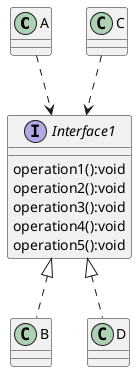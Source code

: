 @startuml
'https://plantuml.com/class-diagram

class A
Class B implements Interface1
Class C
Class D implements Interface1
interface Interface1 {
    operation1():void
    operation2():void
    operation3():void
    operation4():void
    operation5():void
}
A ..> Interface1
C ..> Interface1




@enduml